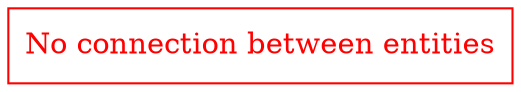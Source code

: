 digraph OGIT_ontology {
"No connection between entities" [fontcolor = "red",color="red", shape="polygon"]
"No connection between entities" [fontcolor = "red",color="red", shape="polygon"]
"No connection between entities" [fontcolor = "red",color="red", shape="polygon"]
"No connection between entities" [fontcolor = "red",color="red", shape="polygon"]
"No connection between entities" [fontcolor = "red",color="red", shape="polygon"]
"No connection between entities" [fontcolor = "red",color="red", shape="polygon"]
"No connection between entities" [fontcolor = "red",color="red", shape="polygon"]
"No connection between entities" [fontcolor = "red",color="red", shape="polygon"]
"No connection between entities" [fontcolor = "red",color="red", shape="polygon"]
}
